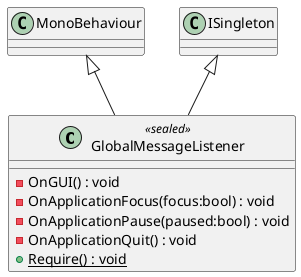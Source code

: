 @startuml
class GlobalMessageListener <<sealed>> {
    - OnGUI() : void
    - OnApplicationFocus(focus:bool) : void
    - OnApplicationPause(paused:bool) : void
    - OnApplicationQuit() : void
    + {static} Require() : void
}
MonoBehaviour <|-- GlobalMessageListener
ISingleton <|-- GlobalMessageListener
@enduml
